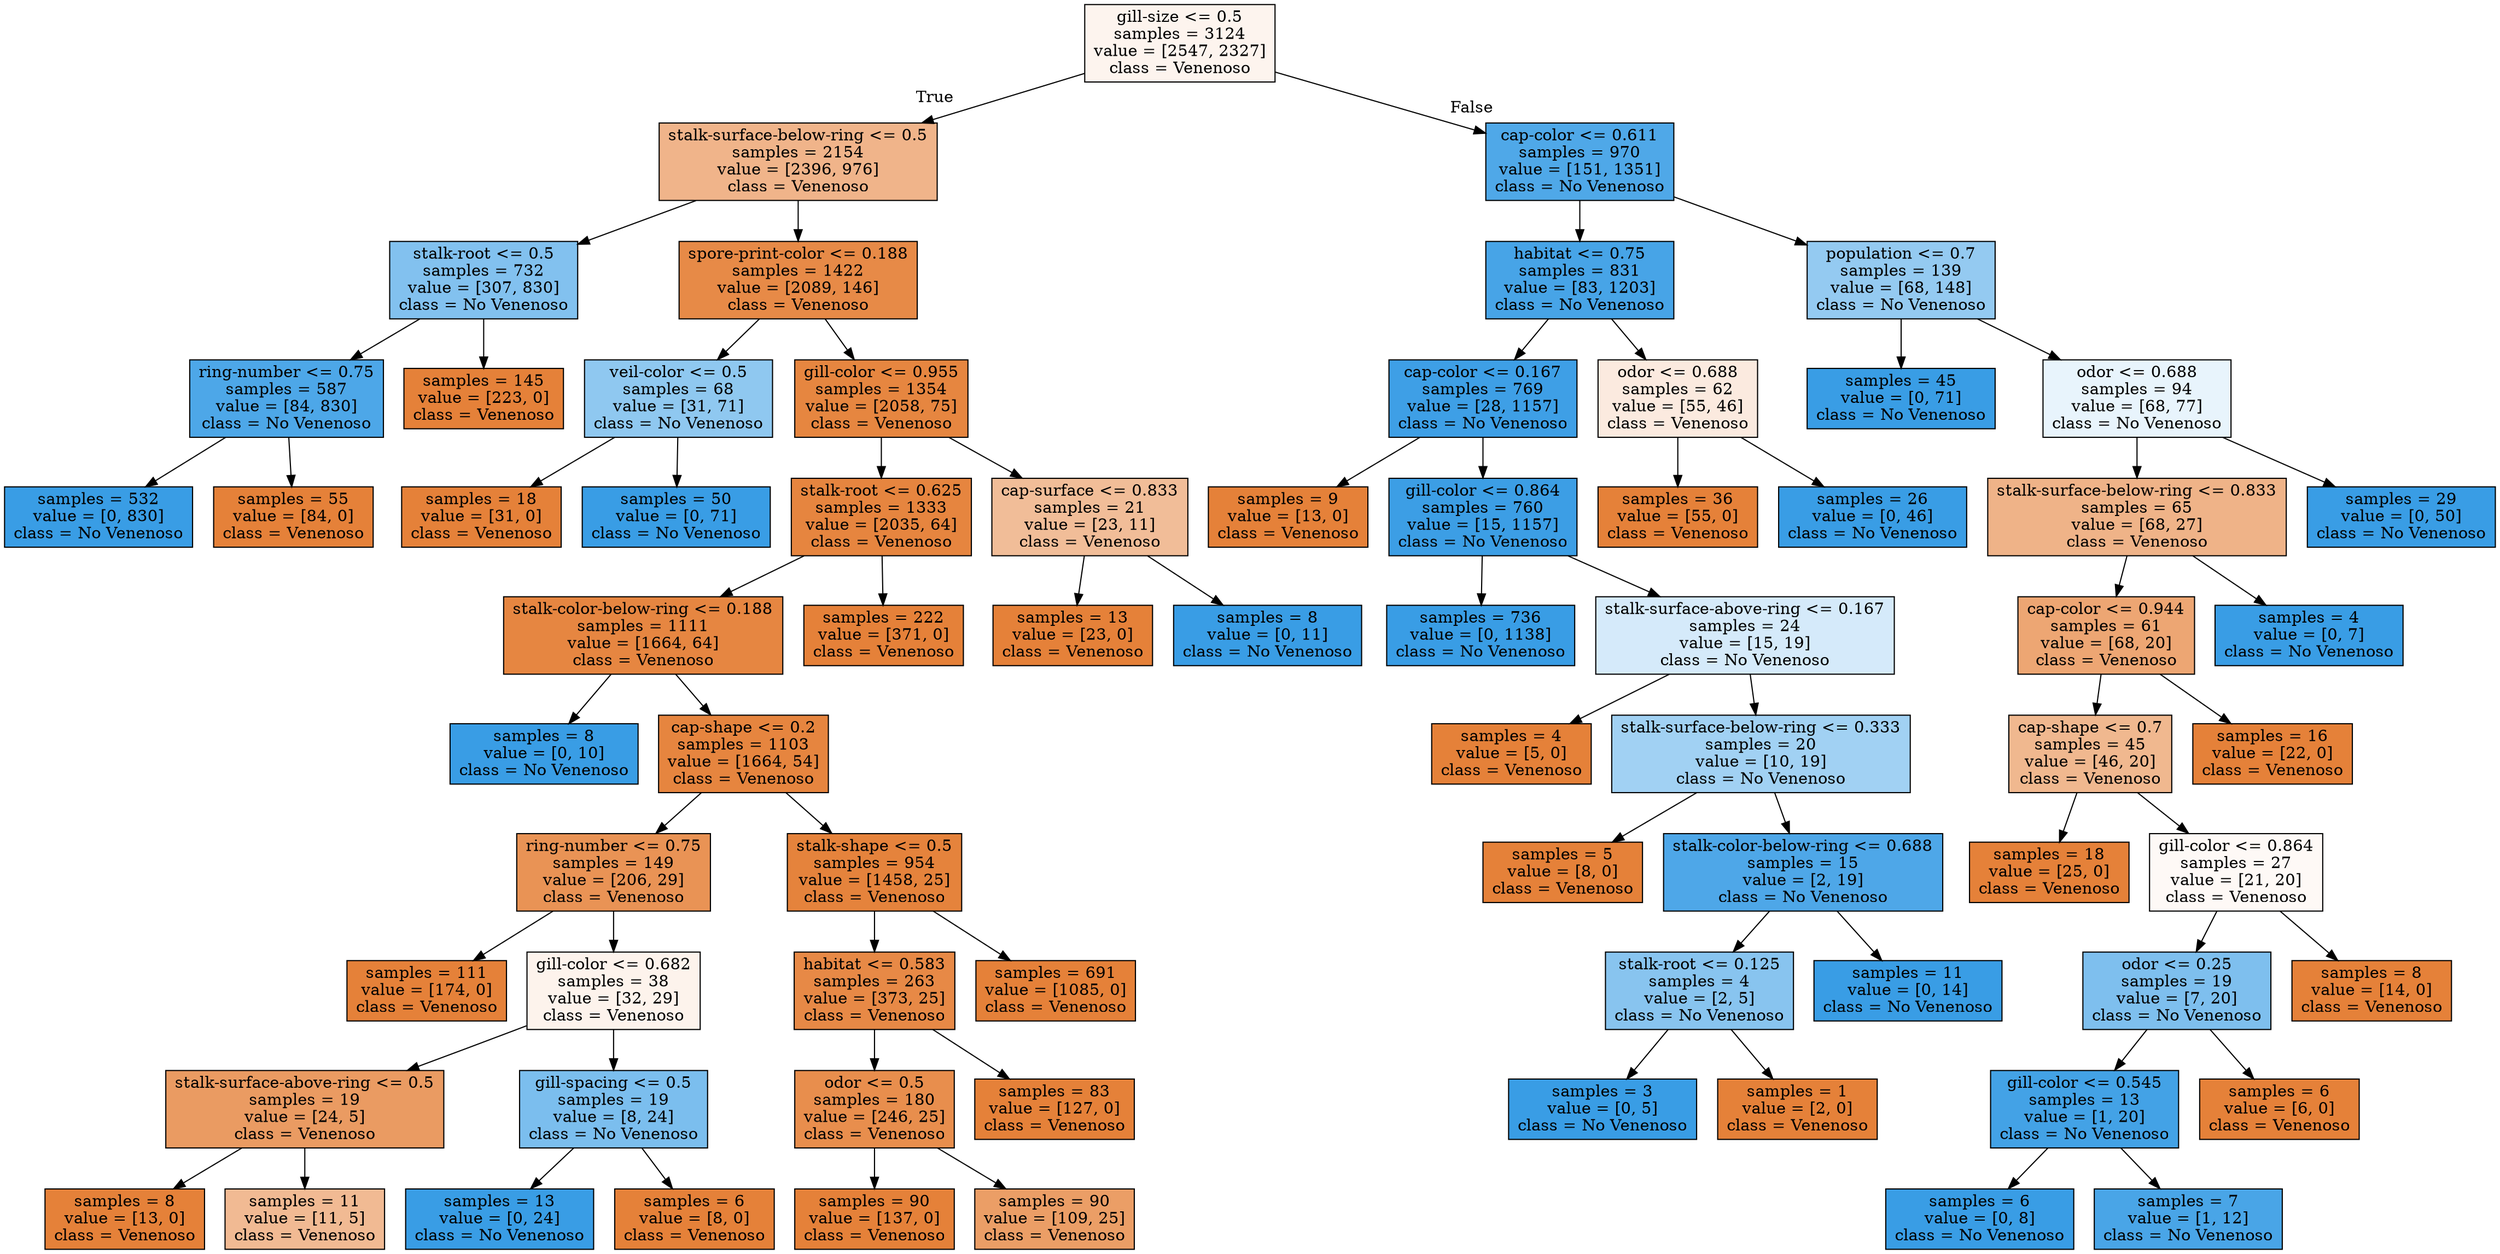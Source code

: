 digraph Tree {
node [shape=box, style="filled", color="black"] ;
0 [label="gill-size <= 0.5\nsamples = 3124\nvalue = [2547, 2327]\nclass = Venenoso", fillcolor="#fdf4ee"] ;
1 [label="stalk-surface-below-ring <= 0.5\nsamples = 2154\nvalue = [2396, 976]\nclass = Venenoso", fillcolor="#f0b48a"] ;
0 -> 1 [labeldistance=2.5, labelangle=45, headlabel="True"] ;
2 [label="stalk-root <= 0.5\nsamples = 732\nvalue = [307, 830]\nclass = No Venenoso", fillcolor="#82c1ef"] ;
1 -> 2 ;
3 [label="ring-number <= 0.75\nsamples = 587\nvalue = [84, 830]\nclass = No Venenoso", fillcolor="#4da7e8"] ;
2 -> 3 ;
4 [label="samples = 532\nvalue = [0, 830]\nclass = No Venenoso", fillcolor="#399de5"] ;
3 -> 4 ;
5 [label="samples = 55\nvalue = [84, 0]\nclass = Venenoso", fillcolor="#e58139"] ;
3 -> 5 ;
6 [label="samples = 145\nvalue = [223, 0]\nclass = Venenoso", fillcolor="#e58139"] ;
2 -> 6 ;
7 [label="spore-print-color <= 0.188\nsamples = 1422\nvalue = [2089, 146]\nclass = Venenoso", fillcolor="#e78a47"] ;
1 -> 7 ;
8 [label="veil-color <= 0.5\nsamples = 68\nvalue = [31, 71]\nclass = No Venenoso", fillcolor="#8fc8f0"] ;
7 -> 8 ;
9 [label="samples = 18\nvalue = [31, 0]\nclass = Venenoso", fillcolor="#e58139"] ;
8 -> 9 ;
10 [label="samples = 50\nvalue = [0, 71]\nclass = No Venenoso", fillcolor="#399de5"] ;
8 -> 10 ;
11 [label="gill-color <= 0.955\nsamples = 1354\nvalue = [2058, 75]\nclass = Venenoso", fillcolor="#e68640"] ;
7 -> 11 ;
12 [label="stalk-root <= 0.625\nsamples = 1333\nvalue = [2035, 64]\nclass = Venenoso", fillcolor="#e6853f"] ;
11 -> 12 ;
13 [label="stalk-color-below-ring <= 0.188\nsamples = 1111\nvalue = [1664, 64]\nclass = Venenoso", fillcolor="#e68641"] ;
12 -> 13 ;
14 [label="samples = 8\nvalue = [0, 10]\nclass = No Venenoso", fillcolor="#399de5"] ;
13 -> 14 ;
15 [label="cap-shape <= 0.2\nsamples = 1103\nvalue = [1664, 54]\nclass = Venenoso", fillcolor="#e6853f"] ;
13 -> 15 ;
16 [label="ring-number <= 0.75\nsamples = 149\nvalue = [206, 29]\nclass = Venenoso", fillcolor="#e99355"] ;
15 -> 16 ;
17 [label="samples = 111\nvalue = [174, 0]\nclass = Venenoso", fillcolor="#e58139"] ;
16 -> 17 ;
18 [label="gill-color <= 0.682\nsamples = 38\nvalue = [32, 29]\nclass = Venenoso", fillcolor="#fdf3ec"] ;
16 -> 18 ;
19 [label="stalk-surface-above-ring <= 0.5\nsamples = 19\nvalue = [24, 5]\nclass = Venenoso", fillcolor="#ea9b62"] ;
18 -> 19 ;
20 [label="samples = 8\nvalue = [13, 0]\nclass = Venenoso", fillcolor="#e58139"] ;
19 -> 20 ;
21 [label="samples = 11\nvalue = [11, 5]\nclass = Venenoso", fillcolor="#f1ba93"] ;
19 -> 21 ;
22 [label="gill-spacing <= 0.5\nsamples = 19\nvalue = [8, 24]\nclass = No Venenoso", fillcolor="#7bbeee"] ;
18 -> 22 ;
23 [label="samples = 13\nvalue = [0, 24]\nclass = No Venenoso", fillcolor="#399de5"] ;
22 -> 23 ;
24 [label="samples = 6\nvalue = [8, 0]\nclass = Venenoso", fillcolor="#e58139"] ;
22 -> 24 ;
25 [label="stalk-shape <= 0.5\nsamples = 954\nvalue = [1458, 25]\nclass = Venenoso", fillcolor="#e5833c"] ;
15 -> 25 ;
26 [label="habitat <= 0.583\nsamples = 263\nvalue = [373, 25]\nclass = Venenoso", fillcolor="#e78946"] ;
25 -> 26 ;
27 [label="odor <= 0.5\nsamples = 180\nvalue = [246, 25]\nclass = Venenoso", fillcolor="#e88e4d"] ;
26 -> 27 ;
28 [label="samples = 90\nvalue = [137, 0]\nclass = Venenoso", fillcolor="#e58139"] ;
27 -> 28 ;
29 [label="samples = 90\nvalue = [109, 25]\nclass = Venenoso", fillcolor="#eb9e66"] ;
27 -> 29 ;
30 [label="samples = 83\nvalue = [127, 0]\nclass = Venenoso", fillcolor="#e58139"] ;
26 -> 30 ;
31 [label="samples = 691\nvalue = [1085, 0]\nclass = Venenoso", fillcolor="#e58139"] ;
25 -> 31 ;
32 [label="samples = 222\nvalue = [371, 0]\nclass = Venenoso", fillcolor="#e58139"] ;
12 -> 32 ;
33 [label="cap-surface <= 0.833\nsamples = 21\nvalue = [23, 11]\nclass = Venenoso", fillcolor="#f1bd98"] ;
11 -> 33 ;
34 [label="samples = 13\nvalue = [23, 0]\nclass = Venenoso", fillcolor="#e58139"] ;
33 -> 34 ;
35 [label="samples = 8\nvalue = [0, 11]\nclass = No Venenoso", fillcolor="#399de5"] ;
33 -> 35 ;
36 [label="cap-color <= 0.611\nsamples = 970\nvalue = [151, 1351]\nclass = No Venenoso", fillcolor="#4fa8e8"] ;
0 -> 36 [labeldistance=2.5, labelangle=-45, headlabel="False"] ;
37 [label="habitat <= 0.75\nsamples = 831\nvalue = [83, 1203]\nclass = No Venenoso", fillcolor="#47a4e7"] ;
36 -> 37 ;
38 [label="cap-color <= 0.167\nsamples = 769\nvalue = [28, 1157]\nclass = No Venenoso", fillcolor="#3e9fe6"] ;
37 -> 38 ;
39 [label="samples = 9\nvalue = [13, 0]\nclass = Venenoso", fillcolor="#e58139"] ;
38 -> 39 ;
40 [label="gill-color <= 0.864\nsamples = 760\nvalue = [15, 1157]\nclass = No Venenoso", fillcolor="#3c9ee5"] ;
38 -> 40 ;
41 [label="samples = 736\nvalue = [0, 1138]\nclass = No Venenoso", fillcolor="#399de5"] ;
40 -> 41 ;
42 [label="stalk-surface-above-ring <= 0.167\nsamples = 24\nvalue = [15, 19]\nclass = No Venenoso", fillcolor="#d5eafa"] ;
40 -> 42 ;
43 [label="samples = 4\nvalue = [5, 0]\nclass = Venenoso", fillcolor="#e58139"] ;
42 -> 43 ;
44 [label="stalk-surface-below-ring <= 0.333\nsamples = 20\nvalue = [10, 19]\nclass = No Venenoso", fillcolor="#a1d1f3"] ;
42 -> 44 ;
45 [label="samples = 5\nvalue = [8, 0]\nclass = Venenoso", fillcolor="#e58139"] ;
44 -> 45 ;
46 [label="stalk-color-below-ring <= 0.688\nsamples = 15\nvalue = [2, 19]\nclass = No Venenoso", fillcolor="#4ea7e8"] ;
44 -> 46 ;
47 [label="stalk-root <= 0.125\nsamples = 4\nvalue = [2, 5]\nclass = No Venenoso", fillcolor="#88c4ef"] ;
46 -> 47 ;
48 [label="samples = 3\nvalue = [0, 5]\nclass = No Venenoso", fillcolor="#399de5"] ;
47 -> 48 ;
49 [label="samples = 1\nvalue = [2, 0]\nclass = Venenoso", fillcolor="#e58139"] ;
47 -> 49 ;
50 [label="samples = 11\nvalue = [0, 14]\nclass = No Venenoso", fillcolor="#399de5"] ;
46 -> 50 ;
51 [label="odor <= 0.688\nsamples = 62\nvalue = [55, 46]\nclass = Venenoso", fillcolor="#fbeadf"] ;
37 -> 51 ;
52 [label="samples = 36\nvalue = [55, 0]\nclass = Venenoso", fillcolor="#e58139"] ;
51 -> 52 ;
53 [label="samples = 26\nvalue = [0, 46]\nclass = No Venenoso", fillcolor="#399de5"] ;
51 -> 53 ;
54 [label="population <= 0.7\nsamples = 139\nvalue = [68, 148]\nclass = No Venenoso", fillcolor="#94caf1"] ;
36 -> 54 ;
55 [label="samples = 45\nvalue = [0, 71]\nclass = No Venenoso", fillcolor="#399de5"] ;
54 -> 55 ;
56 [label="odor <= 0.688\nsamples = 94\nvalue = [68, 77]\nclass = No Venenoso", fillcolor="#e8f4fc"] ;
54 -> 56 ;
57 [label="stalk-surface-below-ring <= 0.833\nsamples = 65\nvalue = [68, 27]\nclass = Venenoso", fillcolor="#efb388"] ;
56 -> 57 ;
58 [label="cap-color <= 0.944\nsamples = 61\nvalue = [68, 20]\nclass = Venenoso", fillcolor="#eda673"] ;
57 -> 58 ;
59 [label="cap-shape <= 0.7\nsamples = 45\nvalue = [46, 20]\nclass = Venenoso", fillcolor="#f0b88f"] ;
58 -> 59 ;
60 [label="samples = 18\nvalue = [25, 0]\nclass = Venenoso", fillcolor="#e58139"] ;
59 -> 60 ;
61 [label="gill-color <= 0.864\nsamples = 27\nvalue = [21, 20]\nclass = Venenoso", fillcolor="#fef9f6"] ;
59 -> 61 ;
62 [label="odor <= 0.25\nsamples = 19\nvalue = [7, 20]\nclass = No Venenoso", fillcolor="#7ebfee"] ;
61 -> 62 ;
63 [label="gill-color <= 0.545\nsamples = 13\nvalue = [1, 20]\nclass = No Venenoso", fillcolor="#43a2e6"] ;
62 -> 63 ;
64 [label="samples = 6\nvalue = [0, 8]\nclass = No Venenoso", fillcolor="#399de5"] ;
63 -> 64 ;
65 [label="samples = 7\nvalue = [1, 12]\nclass = No Venenoso", fillcolor="#49a5e7"] ;
63 -> 65 ;
66 [label="samples = 6\nvalue = [6, 0]\nclass = Venenoso", fillcolor="#e58139"] ;
62 -> 66 ;
67 [label="samples = 8\nvalue = [14, 0]\nclass = Venenoso", fillcolor="#e58139"] ;
61 -> 67 ;
68 [label="samples = 16\nvalue = [22, 0]\nclass = Venenoso", fillcolor="#e58139"] ;
58 -> 68 ;
69 [label="samples = 4\nvalue = [0, 7]\nclass = No Venenoso", fillcolor="#399de5"] ;
57 -> 69 ;
70 [label="samples = 29\nvalue = [0, 50]\nclass = No Venenoso", fillcolor="#399de5"] ;
56 -> 70 ;
}